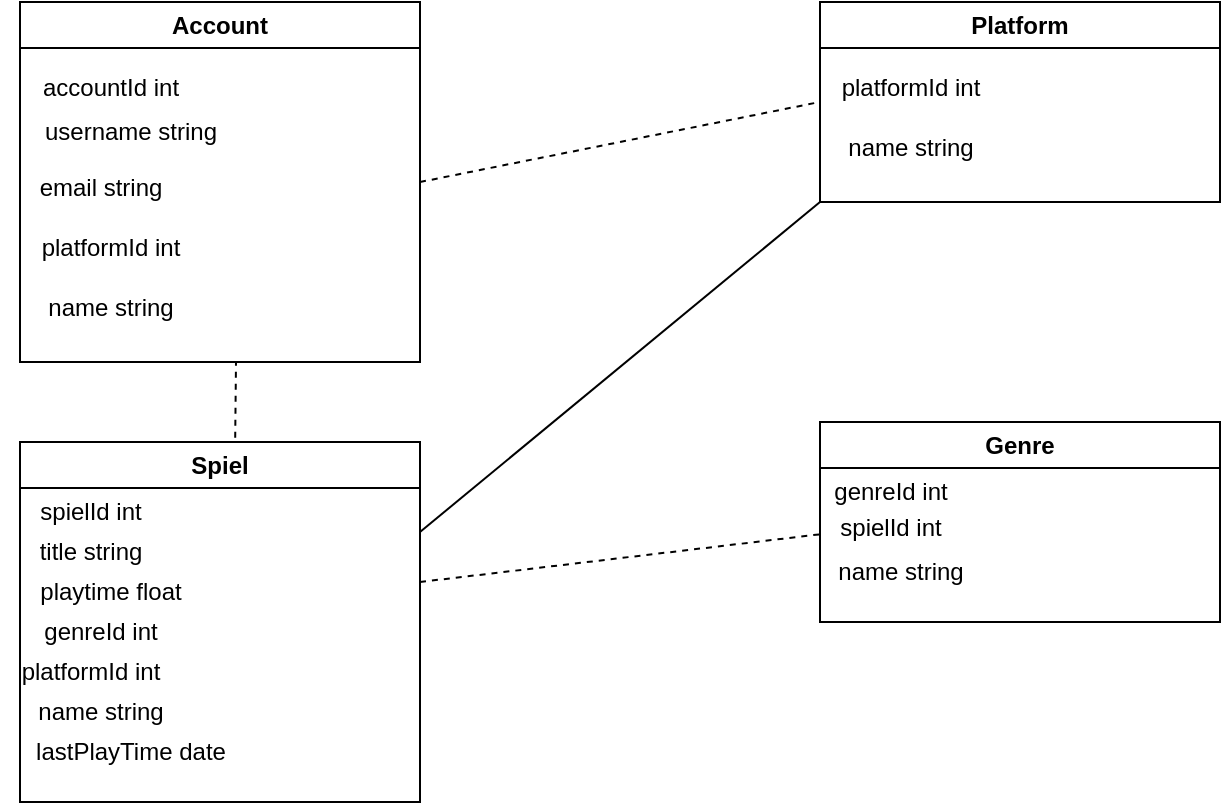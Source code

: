 <mxfile version="26.2.12">
  <diagram name="Page-1" id="GiAVJrHIbYEuYDBby1ty">
    <mxGraphModel dx="1044" dy="579" grid="1" gridSize="10" guides="1" tooltips="1" connect="1" arrows="1" fold="1" page="1" pageScale="1" pageWidth="827" pageHeight="1169" math="0" shadow="0">
      <root>
        <mxCell id="0" />
        <mxCell id="1" parent="0" />
        <mxCell id="JoGWWKEwQnywMiORZw4i-1" value="Account" style="swimlane;whiteSpace=wrap;html=1;" parent="1" vertex="1">
          <mxGeometry x="100" y="90" width="200" height="180" as="geometry" />
        </mxCell>
        <mxCell id="JoGWWKEwQnywMiORZw4i-5" value="accountId int" style="text;html=1;align=center;verticalAlign=middle;resizable=0;points=[];autosize=1;strokeColor=none;fillColor=none;" parent="JoGWWKEwQnywMiORZw4i-1" vertex="1">
          <mxGeometry y="28" width="90" height="30" as="geometry" />
        </mxCell>
        <mxCell id="JoGWWKEwQnywMiORZw4i-6" value="username string" style="text;html=1;align=center;verticalAlign=middle;resizable=0;points=[];autosize=1;strokeColor=none;fillColor=none;" parent="JoGWWKEwQnywMiORZw4i-1" vertex="1">
          <mxGeometry y="50" width="110" height="30" as="geometry" />
        </mxCell>
        <mxCell id="JoGWWKEwQnywMiORZw4i-7" value="email string" style="text;html=1;align=center;verticalAlign=middle;resizable=0;points=[];autosize=1;strokeColor=none;fillColor=none;" parent="JoGWWKEwQnywMiORZw4i-1" vertex="1">
          <mxGeometry y="78" width="80" height="30" as="geometry" />
        </mxCell>
        <mxCell id="JoGWWKEwQnywMiORZw4i-8" value="platformId int" style="text;html=1;align=center;verticalAlign=middle;resizable=0;points=[];autosize=1;strokeColor=none;fillColor=none;" parent="JoGWWKEwQnywMiORZw4i-1" vertex="1">
          <mxGeometry y="108" width="90" height="30" as="geometry" />
        </mxCell>
        <mxCell id="JoGWWKEwQnywMiORZw4i-9" value="name string" style="text;html=1;align=center;verticalAlign=middle;resizable=0;points=[];autosize=1;strokeColor=none;fillColor=none;" parent="JoGWWKEwQnywMiORZw4i-1" vertex="1">
          <mxGeometry y="138" width="90" height="30" as="geometry" />
        </mxCell>
        <mxCell id="JoGWWKEwQnywMiORZw4i-2" value="Platform" style="swimlane;whiteSpace=wrap;html=1;" parent="1" vertex="1">
          <mxGeometry x="500" y="90" width="200" height="100" as="geometry" />
        </mxCell>
        <mxCell id="JoGWWKEwQnywMiORZw4i-10" value="platformId int" style="text;html=1;align=center;verticalAlign=middle;resizable=0;points=[];autosize=1;strokeColor=none;fillColor=none;" parent="JoGWWKEwQnywMiORZw4i-2" vertex="1">
          <mxGeometry y="28" width="90" height="30" as="geometry" />
        </mxCell>
        <mxCell id="JoGWWKEwQnywMiORZw4i-11" value="name string" style="text;html=1;align=center;verticalAlign=middle;resizable=0;points=[];autosize=1;strokeColor=none;fillColor=none;" parent="JoGWWKEwQnywMiORZw4i-2" vertex="1">
          <mxGeometry y="58" width="90" height="30" as="geometry" />
        </mxCell>
        <mxCell id="JoGWWKEwQnywMiORZw4i-3" value="Spiel" style="swimlane;whiteSpace=wrap;html=1;" parent="1" vertex="1">
          <mxGeometry x="100" y="310" width="200" height="180" as="geometry" />
        </mxCell>
        <mxCell id="JoGWWKEwQnywMiORZw4i-12" value="spielId int" style="text;html=1;align=center;verticalAlign=middle;resizable=0;points=[];autosize=1;strokeColor=none;fillColor=none;" parent="JoGWWKEwQnywMiORZw4i-3" vertex="1">
          <mxGeometry y="20" width="70" height="30" as="geometry" />
        </mxCell>
        <mxCell id="ylCy36g614dbMugI2d6V-4" value="title string" style="text;html=1;align=center;verticalAlign=middle;resizable=0;points=[];autosize=1;strokeColor=none;fillColor=none;" vertex="1" parent="JoGWWKEwQnywMiORZw4i-3">
          <mxGeometry y="40" width="70" height="30" as="geometry" />
        </mxCell>
        <mxCell id="ylCy36g614dbMugI2d6V-5" value="playtime float" style="text;html=1;align=center;verticalAlign=middle;resizable=0;points=[];autosize=1;strokeColor=none;fillColor=none;" vertex="1" parent="JoGWWKEwQnywMiORZw4i-3">
          <mxGeometry y="60" width="90" height="30" as="geometry" />
        </mxCell>
        <mxCell id="ylCy36g614dbMugI2d6V-6" value="genreId int" style="text;html=1;align=center;verticalAlign=middle;resizable=0;points=[];autosize=1;strokeColor=none;fillColor=none;" vertex="1" parent="JoGWWKEwQnywMiORZw4i-3">
          <mxGeometry y="80" width="80" height="30" as="geometry" />
        </mxCell>
        <mxCell id="ylCy36g614dbMugI2d6V-7" value="platformId int" style="text;html=1;align=center;verticalAlign=middle;resizable=0;points=[];autosize=1;strokeColor=none;fillColor=none;" vertex="1" parent="JoGWWKEwQnywMiORZw4i-3">
          <mxGeometry x="-10" y="100" width="90" height="30" as="geometry" />
        </mxCell>
        <mxCell id="ylCy36g614dbMugI2d6V-8" value="name string" style="text;html=1;align=center;verticalAlign=middle;resizable=0;points=[];autosize=1;strokeColor=none;fillColor=none;" vertex="1" parent="JoGWWKEwQnywMiORZw4i-3">
          <mxGeometry x="-5" y="120" width="90" height="30" as="geometry" />
        </mxCell>
        <mxCell id="ylCy36g614dbMugI2d6V-9" value="lastPlayTime date" style="text;html=1;align=center;verticalAlign=middle;resizable=0;points=[];autosize=1;strokeColor=none;fillColor=none;" vertex="1" parent="JoGWWKEwQnywMiORZw4i-3">
          <mxGeometry x="-5" y="140" width="120" height="30" as="geometry" />
        </mxCell>
        <mxCell id="JoGWWKEwQnywMiORZw4i-4" value="Genre" style="swimlane;whiteSpace=wrap;html=1;" parent="1" vertex="1">
          <mxGeometry x="500" y="300" width="200" height="100" as="geometry" />
        </mxCell>
        <mxCell id="ylCy36g614dbMugI2d6V-12" value="name string" style="text;html=1;align=center;verticalAlign=middle;resizable=0;points=[];autosize=1;strokeColor=none;fillColor=none;" vertex="1" parent="JoGWWKEwQnywMiORZw4i-4">
          <mxGeometry x="-5" y="60" width="90" height="30" as="geometry" />
        </mxCell>
        <mxCell id="ylCy36g614dbMugI2d6V-10" value="genreId int" style="text;html=1;align=center;verticalAlign=middle;resizable=0;points=[];autosize=1;strokeColor=none;fillColor=none;" vertex="1" parent="JoGWWKEwQnywMiORZw4i-4">
          <mxGeometry x="-5" y="20" width="80" height="30" as="geometry" />
        </mxCell>
        <mxCell id="ylCy36g614dbMugI2d6V-11" value="spielId int" style="text;html=1;align=center;verticalAlign=middle;resizable=0;points=[];autosize=1;strokeColor=none;fillColor=none;" vertex="1" parent="JoGWWKEwQnywMiORZw4i-4">
          <mxGeometry y="38" width="70" height="30" as="geometry" />
        </mxCell>
        <mxCell id="ylCy36g614dbMugI2d6V-1" value="" style="endArrow=none;dashed=1;html=1;rounded=0;exitX=1;exitY=0.5;exitDx=0;exitDy=0;entryX=0;entryY=0.733;entryDx=0;entryDy=0;entryPerimeter=0;" edge="1" parent="1" source="JoGWWKEwQnywMiORZw4i-1" target="JoGWWKEwQnywMiORZw4i-10">
          <mxGeometry width="50" height="50" relative="1" as="geometry">
            <mxPoint x="390" y="330" as="sourcePoint" />
            <mxPoint x="440" y="280" as="targetPoint" />
          </mxGeometry>
        </mxCell>
        <mxCell id="ylCy36g614dbMugI2d6V-2" value="" style="endArrow=none;dashed=1;html=1;rounded=0;exitX=0.538;exitY=-0.012;exitDx=0;exitDy=0;exitPerimeter=0;" edge="1" parent="1" source="JoGWWKEwQnywMiORZw4i-3">
          <mxGeometry width="50" height="50" relative="1" as="geometry">
            <mxPoint x="390" y="330" as="sourcePoint" />
            <mxPoint x="208" y="270" as="targetPoint" />
          </mxGeometry>
        </mxCell>
        <mxCell id="ylCy36g614dbMugI2d6V-3" value="" style="endArrow=none;html=1;rounded=0;exitX=1;exitY=0.25;exitDx=0;exitDy=0;entryX=0;entryY=1;entryDx=0;entryDy=0;" edge="1" parent="1" source="JoGWWKEwQnywMiORZw4i-3" target="JoGWWKEwQnywMiORZw4i-2">
          <mxGeometry width="50" height="50" relative="1" as="geometry">
            <mxPoint x="390" y="330" as="sourcePoint" />
            <mxPoint x="440" y="280" as="targetPoint" />
          </mxGeometry>
        </mxCell>
        <mxCell id="ylCy36g614dbMugI2d6V-14" value="" style="endArrow=none;dashed=1;html=1;rounded=0;entryX=0.017;entryY=0.6;entryDx=0;entryDy=0;entryPerimeter=0;" edge="1" parent="1" target="ylCy36g614dbMugI2d6V-11">
          <mxGeometry width="50" height="50" relative="1" as="geometry">
            <mxPoint x="300" y="380" as="sourcePoint" />
            <mxPoint x="440" y="280" as="targetPoint" />
          </mxGeometry>
        </mxCell>
      </root>
    </mxGraphModel>
  </diagram>
</mxfile>
